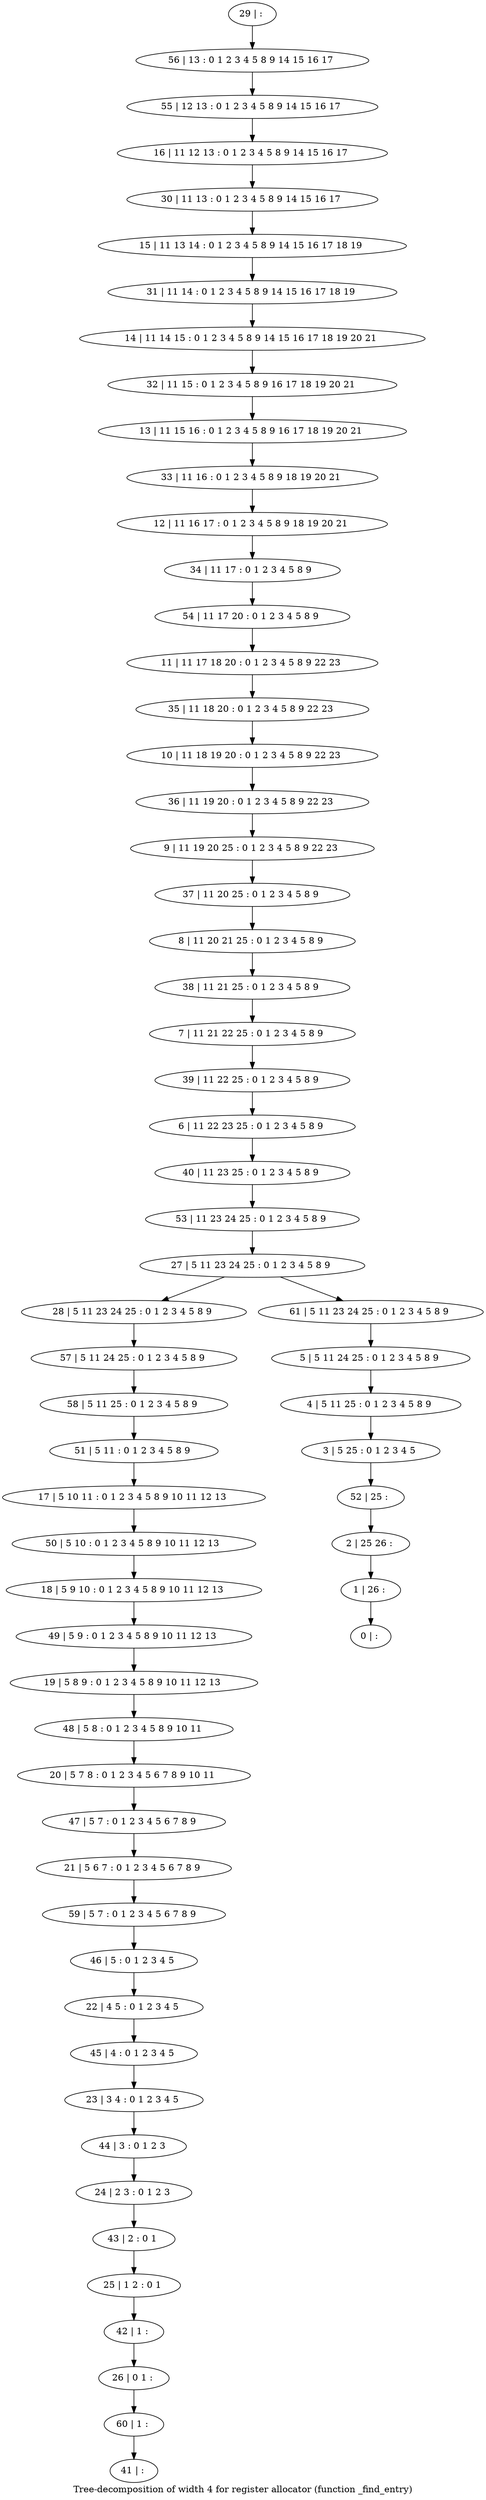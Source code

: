 digraph G {
graph [label="Tree-decomposition of width 4 for register allocator (function _find_entry)"]
0[label="0 | : "];
1[label="1 | 26 : "];
2[label="2 | 25 26 : "];
3[label="3 | 5 25 : 0 1 2 3 4 5 "];
4[label="4 | 5 11 25 : 0 1 2 3 4 5 8 9 "];
5[label="5 | 5 11 24 25 : 0 1 2 3 4 5 8 9 "];
6[label="6 | 11 22 23 25 : 0 1 2 3 4 5 8 9 "];
7[label="7 | 11 21 22 25 : 0 1 2 3 4 5 8 9 "];
8[label="8 | 11 20 21 25 : 0 1 2 3 4 5 8 9 "];
9[label="9 | 11 19 20 25 : 0 1 2 3 4 5 8 9 22 23 "];
10[label="10 | 11 18 19 20 : 0 1 2 3 4 5 8 9 22 23 "];
11[label="11 | 11 17 18 20 : 0 1 2 3 4 5 8 9 22 23 "];
12[label="12 | 11 16 17 : 0 1 2 3 4 5 8 9 18 19 20 21 "];
13[label="13 | 11 15 16 : 0 1 2 3 4 5 8 9 16 17 18 19 20 21 "];
14[label="14 | 11 14 15 : 0 1 2 3 4 5 8 9 14 15 16 17 18 19 20 21 "];
15[label="15 | 11 13 14 : 0 1 2 3 4 5 8 9 14 15 16 17 18 19 "];
16[label="16 | 11 12 13 : 0 1 2 3 4 5 8 9 14 15 16 17 "];
17[label="17 | 5 10 11 : 0 1 2 3 4 5 8 9 10 11 12 13 "];
18[label="18 | 5 9 10 : 0 1 2 3 4 5 8 9 10 11 12 13 "];
19[label="19 | 5 8 9 : 0 1 2 3 4 5 8 9 10 11 12 13 "];
20[label="20 | 5 7 8 : 0 1 2 3 4 5 6 7 8 9 10 11 "];
21[label="21 | 5 6 7 : 0 1 2 3 4 5 6 7 8 9 "];
22[label="22 | 4 5 : 0 1 2 3 4 5 "];
23[label="23 | 3 4 : 0 1 2 3 4 5 "];
24[label="24 | 2 3 : 0 1 2 3 "];
25[label="25 | 1 2 : 0 1 "];
26[label="26 | 0 1 : "];
27[label="27 | 5 11 23 24 25 : 0 1 2 3 4 5 8 9 "];
28[label="28 | 5 11 23 24 25 : 0 1 2 3 4 5 8 9 "];
29[label="29 | : "];
30[label="30 | 11 13 : 0 1 2 3 4 5 8 9 14 15 16 17 "];
31[label="31 | 11 14 : 0 1 2 3 4 5 8 9 14 15 16 17 18 19 "];
32[label="32 | 11 15 : 0 1 2 3 4 5 8 9 16 17 18 19 20 21 "];
33[label="33 | 11 16 : 0 1 2 3 4 5 8 9 18 19 20 21 "];
34[label="34 | 11 17 : 0 1 2 3 4 5 8 9 "];
35[label="35 | 11 18 20 : 0 1 2 3 4 5 8 9 22 23 "];
36[label="36 | 11 19 20 : 0 1 2 3 4 5 8 9 22 23 "];
37[label="37 | 11 20 25 : 0 1 2 3 4 5 8 9 "];
38[label="38 | 11 21 25 : 0 1 2 3 4 5 8 9 "];
39[label="39 | 11 22 25 : 0 1 2 3 4 5 8 9 "];
40[label="40 | 11 23 25 : 0 1 2 3 4 5 8 9 "];
41[label="41 | : "];
42[label="42 | 1 : "];
43[label="43 | 2 : 0 1 "];
44[label="44 | 3 : 0 1 2 3 "];
45[label="45 | 4 : 0 1 2 3 4 5 "];
46[label="46 | 5 : 0 1 2 3 4 5 "];
47[label="47 | 5 7 : 0 1 2 3 4 5 6 7 8 9 "];
48[label="48 | 5 8 : 0 1 2 3 4 5 8 9 10 11 "];
49[label="49 | 5 9 : 0 1 2 3 4 5 8 9 10 11 12 13 "];
50[label="50 | 5 10 : 0 1 2 3 4 5 8 9 10 11 12 13 "];
51[label="51 | 5 11 : 0 1 2 3 4 5 8 9 "];
52[label="52 | 25 : "];
53[label="53 | 11 23 24 25 : 0 1 2 3 4 5 8 9 "];
54[label="54 | 11 17 20 : 0 1 2 3 4 5 8 9 "];
55[label="55 | 12 13 : 0 1 2 3 4 5 8 9 14 15 16 17 "];
56[label="56 | 13 : 0 1 2 3 4 5 8 9 14 15 16 17 "];
57[label="57 | 5 11 24 25 : 0 1 2 3 4 5 8 9 "];
58[label="58 | 5 11 25 : 0 1 2 3 4 5 8 9 "];
59[label="59 | 5 7 : 0 1 2 3 4 5 6 7 8 9 "];
60[label="60 | 1 : "];
61[label="61 | 5 11 23 24 25 : 0 1 2 3 4 5 8 9 "];
42->26 ;
25->42 ;
43->25 ;
24->43 ;
44->24 ;
23->44 ;
45->23 ;
22->45 ;
46->22 ;
47->21 ;
20->47 ;
48->20 ;
19->48 ;
49->19 ;
18->49 ;
50->18 ;
17->50 ;
51->17 ;
28->57 ;
58->51 ;
57->58 ;
59->46 ;
21->59 ;
60->41 ;
26->60 ;
29->56 ;
56->55 ;
55->16 ;
16->30 ;
30->15 ;
15->31 ;
31->14 ;
14->32 ;
32->13 ;
13->33 ;
33->12 ;
12->34 ;
34->54 ;
54->11 ;
11->35 ;
35->10 ;
10->36 ;
36->9 ;
9->37 ;
37->8 ;
8->38 ;
38->7 ;
7->39 ;
39->6 ;
6->40 ;
40->53 ;
53->27 ;
5->4 ;
4->3 ;
3->52 ;
52->2 ;
2->1 ;
1->0 ;
61->5 ;
27->28 ;
27->61 ;
}
